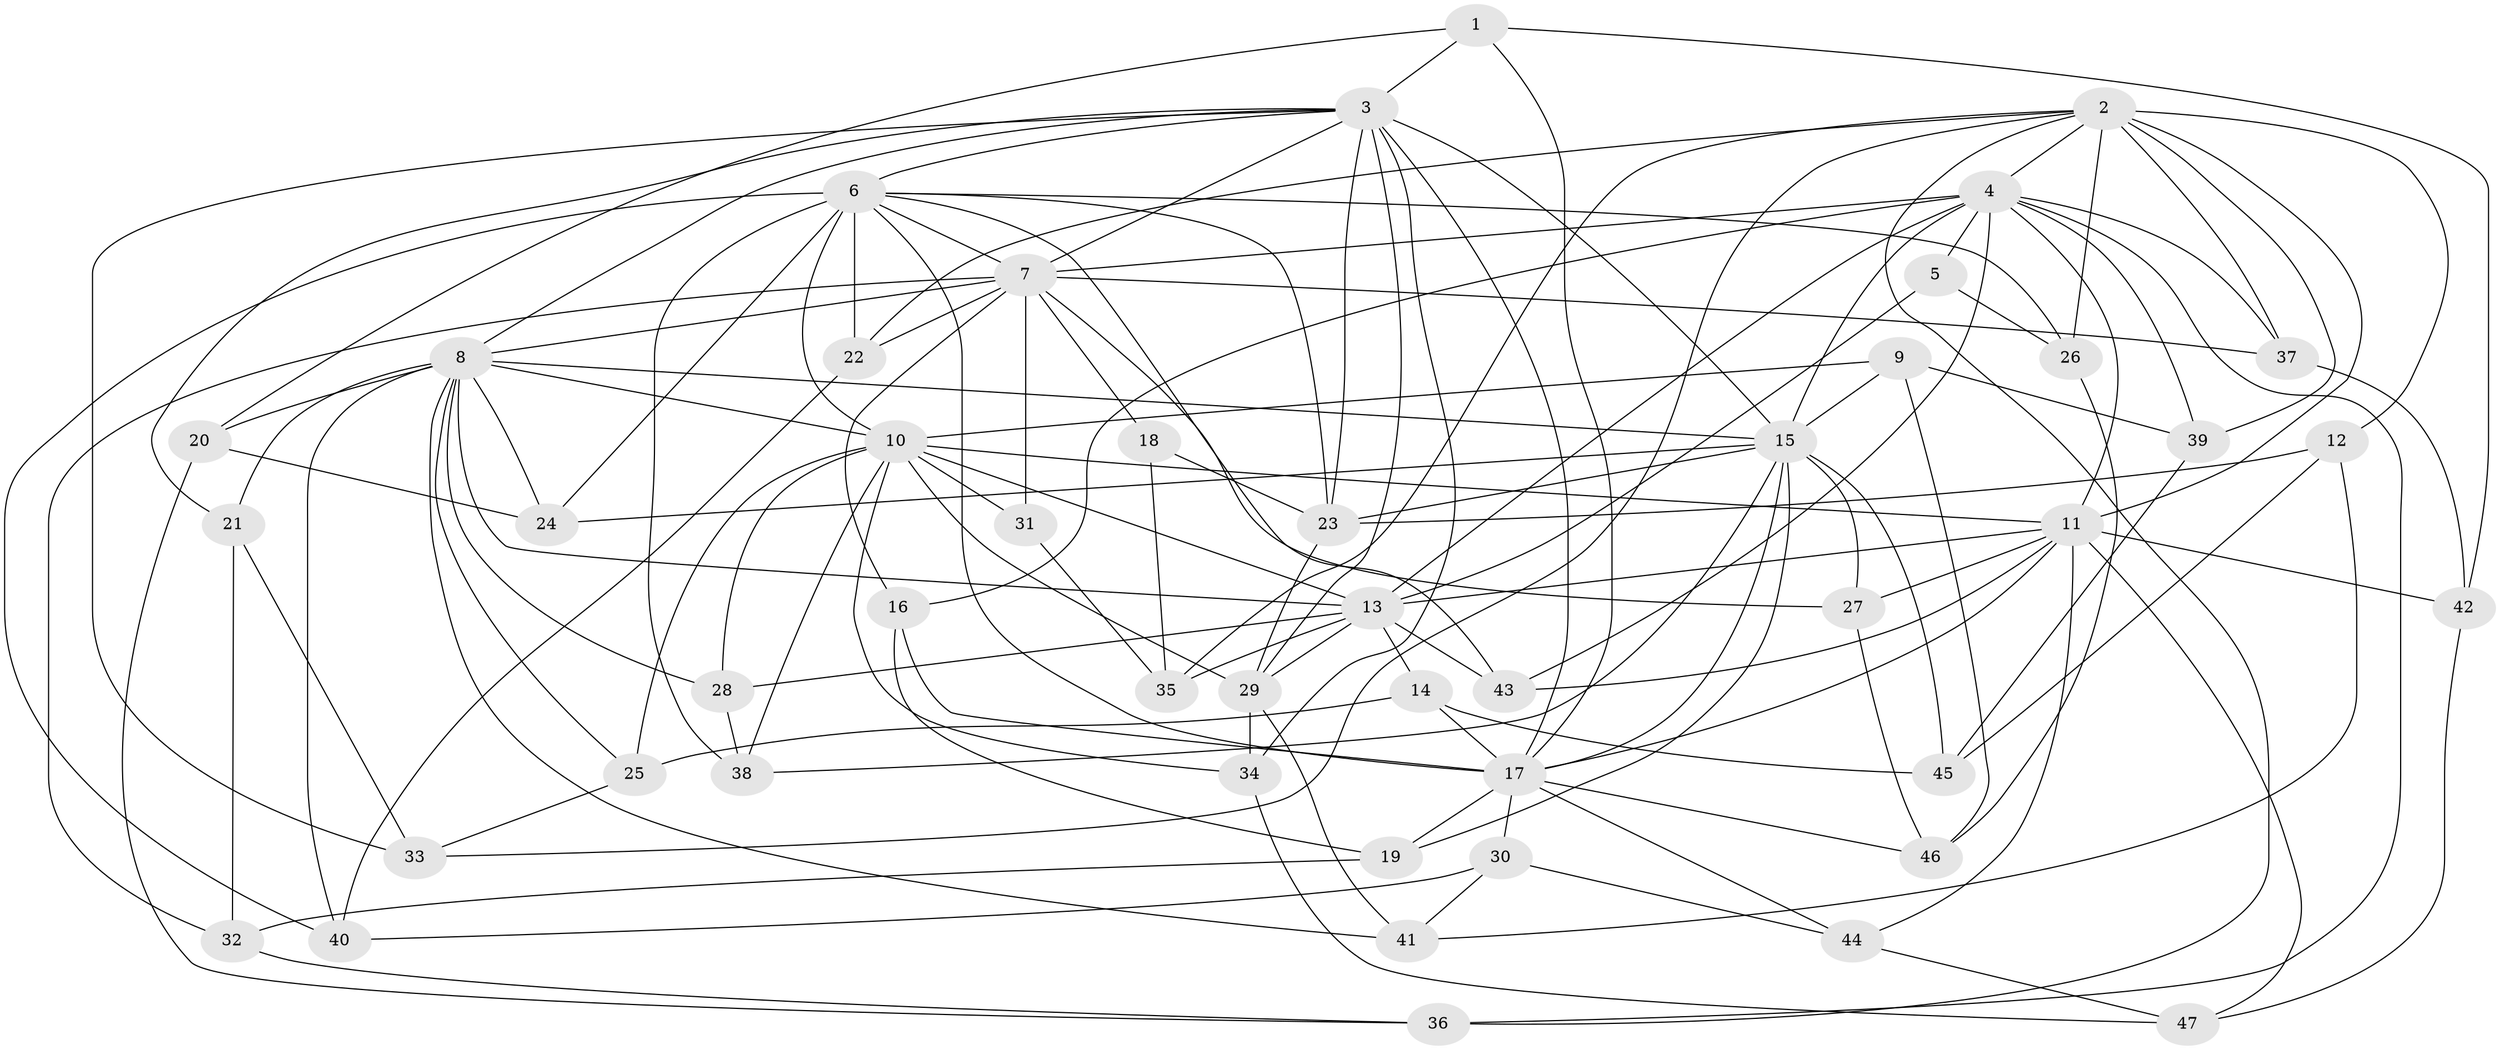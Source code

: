 // original degree distribution, {4: 1.0}
// Generated by graph-tools (version 1.1) at 2025/38/03/09/25 02:38:17]
// undirected, 47 vertices, 132 edges
graph export_dot {
graph [start="1"]
  node [color=gray90,style=filled];
  1;
  2;
  3;
  4;
  5;
  6;
  7;
  8;
  9;
  10;
  11;
  12;
  13;
  14;
  15;
  16;
  17;
  18;
  19;
  20;
  21;
  22;
  23;
  24;
  25;
  26;
  27;
  28;
  29;
  30;
  31;
  32;
  33;
  34;
  35;
  36;
  37;
  38;
  39;
  40;
  41;
  42;
  43;
  44;
  45;
  46;
  47;
  1 -- 3 [weight=1.0];
  1 -- 17 [weight=1.0];
  1 -- 20 [weight=1.0];
  1 -- 42 [weight=1.0];
  2 -- 4 [weight=1.0];
  2 -- 11 [weight=1.0];
  2 -- 12 [weight=1.0];
  2 -- 22 [weight=1.0];
  2 -- 26 [weight=1.0];
  2 -- 33 [weight=1.0];
  2 -- 35 [weight=1.0];
  2 -- 36 [weight=1.0];
  2 -- 37 [weight=1.0];
  2 -- 39 [weight=1.0];
  3 -- 6 [weight=1.0];
  3 -- 7 [weight=1.0];
  3 -- 8 [weight=1.0];
  3 -- 15 [weight=2.0];
  3 -- 17 [weight=1.0];
  3 -- 21 [weight=1.0];
  3 -- 23 [weight=1.0];
  3 -- 29 [weight=1.0];
  3 -- 33 [weight=1.0];
  3 -- 34 [weight=1.0];
  4 -- 5 [weight=2.0];
  4 -- 7 [weight=1.0];
  4 -- 11 [weight=1.0];
  4 -- 13 [weight=1.0];
  4 -- 15 [weight=1.0];
  4 -- 16 [weight=1.0];
  4 -- 36 [weight=1.0];
  4 -- 37 [weight=1.0];
  4 -- 39 [weight=1.0];
  4 -- 43 [weight=1.0];
  5 -- 13 [weight=1.0];
  5 -- 26 [weight=1.0];
  6 -- 7 [weight=1.0];
  6 -- 10 [weight=1.0];
  6 -- 17 [weight=2.0];
  6 -- 22 [weight=1.0];
  6 -- 23 [weight=1.0];
  6 -- 24 [weight=1.0];
  6 -- 26 [weight=1.0];
  6 -- 38 [weight=1.0];
  6 -- 40 [weight=1.0];
  6 -- 43 [weight=1.0];
  7 -- 8 [weight=1.0];
  7 -- 16 [weight=1.0];
  7 -- 18 [weight=1.0];
  7 -- 22 [weight=1.0];
  7 -- 27 [weight=1.0];
  7 -- 31 [weight=2.0];
  7 -- 32 [weight=1.0];
  7 -- 37 [weight=1.0];
  8 -- 10 [weight=1.0];
  8 -- 13 [weight=1.0];
  8 -- 15 [weight=1.0];
  8 -- 20 [weight=1.0];
  8 -- 21 [weight=1.0];
  8 -- 24 [weight=1.0];
  8 -- 25 [weight=1.0];
  8 -- 28 [weight=1.0];
  8 -- 40 [weight=1.0];
  8 -- 41 [weight=1.0];
  9 -- 10 [weight=1.0];
  9 -- 15 [weight=1.0];
  9 -- 39 [weight=1.0];
  9 -- 46 [weight=1.0];
  10 -- 11 [weight=1.0];
  10 -- 13 [weight=1.0];
  10 -- 25 [weight=1.0];
  10 -- 28 [weight=1.0];
  10 -- 29 [weight=2.0];
  10 -- 31 [weight=1.0];
  10 -- 34 [weight=1.0];
  10 -- 38 [weight=1.0];
  11 -- 13 [weight=1.0];
  11 -- 17 [weight=1.0];
  11 -- 27 [weight=1.0];
  11 -- 42 [weight=1.0];
  11 -- 43 [weight=1.0];
  11 -- 44 [weight=1.0];
  11 -- 47 [weight=1.0];
  12 -- 23 [weight=1.0];
  12 -- 41 [weight=1.0];
  12 -- 45 [weight=1.0];
  13 -- 14 [weight=1.0];
  13 -- 28 [weight=1.0];
  13 -- 29 [weight=1.0];
  13 -- 35 [weight=1.0];
  13 -- 43 [weight=1.0];
  14 -- 17 [weight=1.0];
  14 -- 25 [weight=1.0];
  14 -- 45 [weight=1.0];
  15 -- 17 [weight=1.0];
  15 -- 19 [weight=1.0];
  15 -- 23 [weight=1.0];
  15 -- 24 [weight=1.0];
  15 -- 27 [weight=1.0];
  15 -- 38 [weight=1.0];
  15 -- 45 [weight=1.0];
  16 -- 17 [weight=1.0];
  16 -- 19 [weight=1.0];
  17 -- 19 [weight=1.0];
  17 -- 30 [weight=1.0];
  17 -- 44 [weight=1.0];
  17 -- 46 [weight=1.0];
  18 -- 23 [weight=2.0];
  18 -- 35 [weight=1.0];
  19 -- 32 [weight=1.0];
  20 -- 24 [weight=1.0];
  20 -- 36 [weight=1.0];
  21 -- 32 [weight=1.0];
  21 -- 33 [weight=1.0];
  22 -- 40 [weight=1.0];
  23 -- 29 [weight=2.0];
  25 -- 33 [weight=1.0];
  26 -- 46 [weight=1.0];
  27 -- 46 [weight=1.0];
  28 -- 38 [weight=1.0];
  29 -- 34 [weight=1.0];
  29 -- 41 [weight=1.0];
  30 -- 40 [weight=1.0];
  30 -- 41 [weight=1.0];
  30 -- 44 [weight=1.0];
  31 -- 35 [weight=1.0];
  32 -- 36 [weight=1.0];
  34 -- 47 [weight=1.0];
  37 -- 42 [weight=1.0];
  39 -- 45 [weight=1.0];
  42 -- 47 [weight=1.0];
  44 -- 47 [weight=1.0];
}
